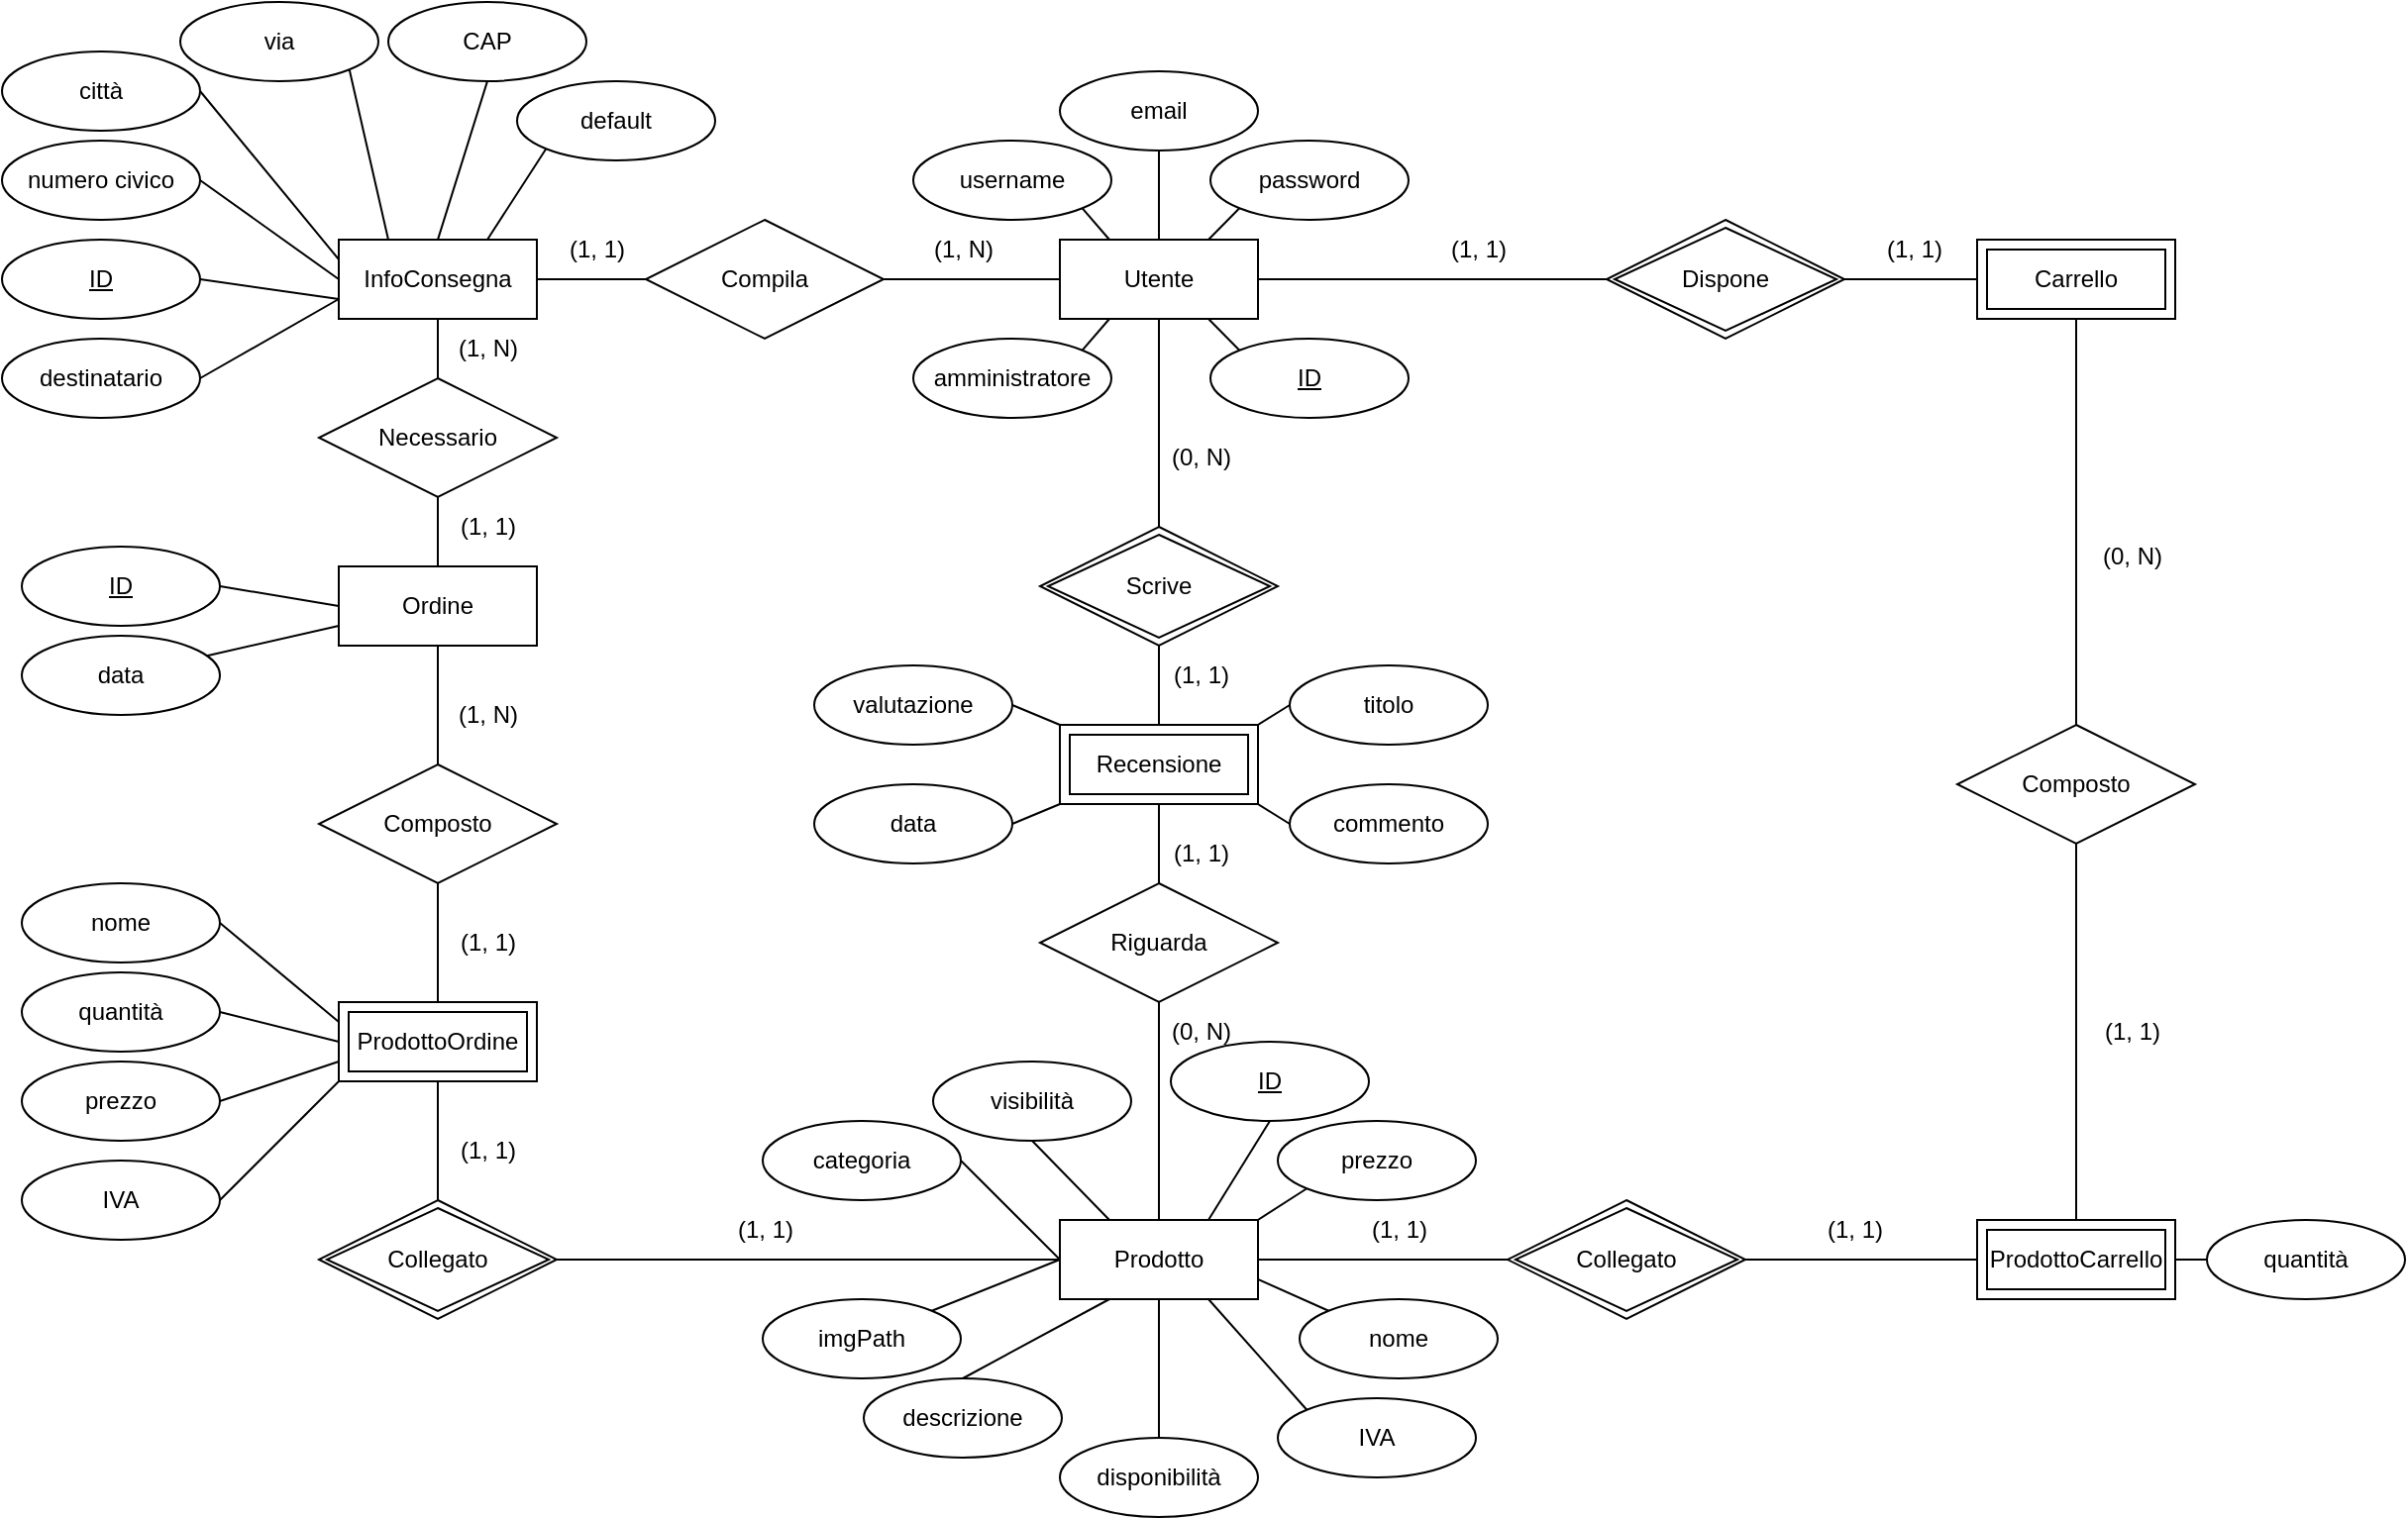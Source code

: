 <mxfile version="24.7.5">
  <diagram name="Pagina-1" id="JslfAxetFkDSC7EDKeCp">
    <mxGraphModel dx="1877" dy="621" grid="1" gridSize="10" guides="1" tooltips="1" connect="1" arrows="1" fold="1" page="1" pageScale="1" pageWidth="827" pageHeight="1169" math="0" shadow="0">
      <root>
        <mxCell id="0" />
        <mxCell id="1" parent="0" />
        <mxCell id="IXN07FSuFM1_C4I1zWva-1" value="Utente" style="whiteSpace=wrap;html=1;align=center;" parent="1" vertex="1">
          <mxGeometry x="364" y="515" width="100" height="40" as="geometry" />
        </mxCell>
        <mxCell id="IXN07FSuFM1_C4I1zWva-2" value="email" style="ellipse;whiteSpace=wrap;html=1;align=center;" parent="1" vertex="1">
          <mxGeometry x="364" y="430" width="100" height="40" as="geometry" />
        </mxCell>
        <mxCell id="IXN07FSuFM1_C4I1zWva-3" value="password" style="ellipse;whiteSpace=wrap;html=1;align=center;" parent="1" vertex="1">
          <mxGeometry x="440" y="465" width="100" height="40" as="geometry" />
        </mxCell>
        <mxCell id="IXN07FSuFM1_C4I1zWva-4" value="amministratore" style="ellipse;whiteSpace=wrap;html=1;align=center;" parent="1" vertex="1">
          <mxGeometry x="290" y="565" width="100" height="40" as="geometry" />
        </mxCell>
        <mxCell id="IXN07FSuFM1_C4I1zWva-7" value="" style="endArrow=none;html=1;rounded=0;entryX=0.75;entryY=1;entryDx=0;entryDy=0;exitX=0;exitY=0;exitDx=0;exitDy=0;" parent="1" source="IXN07FSuFM1_C4I1zWva-18" target="IXN07FSuFM1_C4I1zWva-1" edge="1">
          <mxGeometry relative="1" as="geometry">
            <mxPoint x="345" y="499" as="sourcePoint" />
            <mxPoint x="490" y="490" as="targetPoint" />
          </mxGeometry>
        </mxCell>
        <mxCell id="IXN07FSuFM1_C4I1zWva-8" value="" style="endArrow=none;html=1;rounded=0;exitX=0.5;exitY=0;exitDx=0;exitDy=0;entryX=0.5;entryY=1;entryDx=0;entryDy=0;" parent="1" source="IXN07FSuFM1_C4I1zWva-1" target="IXN07FSuFM1_C4I1zWva-2" edge="1">
          <mxGeometry relative="1" as="geometry">
            <mxPoint x="330" y="490" as="sourcePoint" />
            <mxPoint x="490" y="490" as="targetPoint" />
          </mxGeometry>
        </mxCell>
        <mxCell id="IXN07FSuFM1_C4I1zWva-9" value="" style="endArrow=none;html=1;rounded=0;entryX=0.75;entryY=0;entryDx=0;entryDy=0;exitX=0;exitY=1;exitDx=0;exitDy=0;" parent="1" source="IXN07FSuFM1_C4I1zWva-3" target="IXN07FSuFM1_C4I1zWva-1" edge="1">
          <mxGeometry relative="1" as="geometry">
            <mxPoint x="330" y="490" as="sourcePoint" />
            <mxPoint x="490" y="490" as="targetPoint" />
          </mxGeometry>
        </mxCell>
        <mxCell id="IXN07FSuFM1_C4I1zWva-10" value="" style="endArrow=none;html=1;rounded=0;entryX=1;entryY=0;entryDx=0;entryDy=0;exitX=0.25;exitY=1;exitDx=0;exitDy=0;" parent="1" source="IXN07FSuFM1_C4I1zWva-1" target="IXN07FSuFM1_C4I1zWva-4" edge="1">
          <mxGeometry relative="1" as="geometry">
            <mxPoint x="450" y="580" as="sourcePoint" />
            <mxPoint x="490" y="490" as="targetPoint" />
          </mxGeometry>
        </mxCell>
        <mxCell id="IXN07FSuFM1_C4I1zWva-11" value="username" style="ellipse;whiteSpace=wrap;html=1;align=center;" parent="1" vertex="1">
          <mxGeometry x="290" y="465" width="100" height="40" as="geometry" />
        </mxCell>
        <mxCell id="IXN07FSuFM1_C4I1zWva-12" value="" style="endArrow=none;html=1;rounded=0;exitX=1;exitY=1;exitDx=0;exitDy=0;entryX=0.25;entryY=0;entryDx=0;entryDy=0;" parent="1" source="IXN07FSuFM1_C4I1zWva-11" target="IXN07FSuFM1_C4I1zWva-1" edge="1">
          <mxGeometry relative="1" as="geometry">
            <mxPoint x="330" y="490" as="sourcePoint" />
            <mxPoint x="490" y="490" as="targetPoint" />
          </mxGeometry>
        </mxCell>
        <mxCell id="IXN07FSuFM1_C4I1zWva-15" value="" style="endArrow=none;html=1;rounded=0;exitX=1;exitY=0.5;exitDx=0;exitDy=0;entryX=0;entryY=0.5;entryDx=0;entryDy=0;" parent="1" source="IXN07FSuFM1_C4I1zWva-1" edge="1">
          <mxGeometry relative="1" as="geometry">
            <mxPoint x="670" y="500" as="sourcePoint" />
            <mxPoint x="640" y="535" as="targetPoint" />
          </mxGeometry>
        </mxCell>
        <mxCell id="IXN07FSuFM1_C4I1zWva-16" value="" style="endArrow=none;html=1;rounded=0;exitX=1;exitY=0.5;exitDx=0;exitDy=0;entryX=0;entryY=0.5;entryDx=0;entryDy=0;" parent="1" target="IXN07FSuFM1_C4I1zWva-22" edge="1">
          <mxGeometry relative="1" as="geometry">
            <mxPoint x="760" y="535" as="sourcePoint" />
            <mxPoint x="820" y="535" as="targetPoint" />
          </mxGeometry>
        </mxCell>
        <mxCell id="IXN07FSuFM1_C4I1zWva-17" value="(1, 1)" style="text;html=1;align=center;verticalAlign=middle;resizable=0;points=[];autosize=1;strokeColor=none;fillColor=none;" parent="1" vertex="1">
          <mxGeometry x="550" y="505" width="50" height="30" as="geometry" />
        </mxCell>
        <mxCell id="IXN07FSuFM1_C4I1zWva-18" value="ID" style="ellipse;whiteSpace=wrap;html=1;align=center;fontStyle=4;" parent="1" vertex="1">
          <mxGeometry x="440" y="565" width="100" height="40" as="geometry" />
        </mxCell>
        <mxCell id="IXN07FSuFM1_C4I1zWva-19" value="(1, 1)" style="text;html=1;align=center;verticalAlign=middle;resizable=0;points=[];autosize=1;strokeColor=none;fillColor=none;" parent="1" vertex="1">
          <mxGeometry x="770" y="505" width="50" height="30" as="geometry" />
        </mxCell>
        <mxCell id="IXN07FSuFM1_C4I1zWva-20" value="Dispone" style="shape=rhombus;double=1;perimeter=rhombusPerimeter;whiteSpace=wrap;html=1;align=center;" parent="1" vertex="1">
          <mxGeometry x="640" y="505" width="120" height="60" as="geometry" />
        </mxCell>
        <mxCell id="IXN07FSuFM1_C4I1zWva-22" value="Carrello" style="shape=ext;margin=3;double=1;whiteSpace=wrap;html=1;align=center;" parent="1" vertex="1">
          <mxGeometry x="827" y="515" width="100" height="40" as="geometry" />
        </mxCell>
        <mxCell id="IXN07FSuFM1_C4I1zWva-23" value="Composto" style="shape=rhombus;perimeter=rhombusPerimeter;whiteSpace=wrap;html=1;align=center;" parent="1" vertex="1">
          <mxGeometry x="817" y="760" width="120" height="60" as="geometry" />
        </mxCell>
        <mxCell id="IXN07FSuFM1_C4I1zWva-25" value="" style="endArrow=none;html=1;rounded=0;exitX=0.5;exitY=1;exitDx=0;exitDy=0;entryX=0.5;entryY=0;entryDx=0;entryDy=0;" parent="1" source="IXN07FSuFM1_C4I1zWva-22" target="IXN07FSuFM1_C4I1zWva-23" edge="1">
          <mxGeometry relative="1" as="geometry">
            <mxPoint x="670" y="630" as="sourcePoint" />
            <mxPoint x="830" y="630" as="targetPoint" />
          </mxGeometry>
        </mxCell>
        <mxCell id="IXN07FSuFM1_C4I1zWva-26" value="ProdottoCarrello" style="shape=ext;margin=3;double=1;whiteSpace=wrap;html=1;align=center;" parent="1" vertex="1">
          <mxGeometry x="827" y="1010" width="100" height="40" as="geometry" />
        </mxCell>
        <mxCell id="IXN07FSuFM1_C4I1zWva-27" value="" style="endArrow=none;html=1;rounded=0;exitX=0.5;exitY=1;exitDx=0;exitDy=0;entryX=0.5;entryY=0;entryDx=0;entryDy=0;" parent="1" source="IXN07FSuFM1_C4I1zWva-23" target="IXN07FSuFM1_C4I1zWva-26" edge="1">
          <mxGeometry relative="1" as="geometry">
            <mxPoint x="633" y="900" as="sourcePoint" />
            <mxPoint x="793" y="900" as="targetPoint" />
          </mxGeometry>
        </mxCell>
        <mxCell id="IXN07FSuFM1_C4I1zWva-28" value="(0, N)" style="text;html=1;align=center;verticalAlign=middle;resizable=0;points=[];autosize=1;strokeColor=none;fillColor=none;" parent="1" vertex="1">
          <mxGeometry x="880" y="660" width="50" height="30" as="geometry" />
        </mxCell>
        <mxCell id="IXN07FSuFM1_C4I1zWva-29" value="(1, 1)" style="text;html=1;align=center;verticalAlign=middle;resizable=0;points=[];autosize=1;strokeColor=none;fillColor=none;" parent="1" vertex="1">
          <mxGeometry x="880" y="900" width="50" height="30" as="geometry" />
        </mxCell>
        <mxCell id="IXN07FSuFM1_C4I1zWva-30" value="quantità" style="ellipse;whiteSpace=wrap;html=1;align=center;" parent="1" vertex="1">
          <mxGeometry x="943" y="1010" width="100" height="40" as="geometry" />
        </mxCell>
        <mxCell id="IXN07FSuFM1_C4I1zWva-32" value="" style="endArrow=none;html=1;rounded=0;exitX=1;exitY=0.5;exitDx=0;exitDy=0;entryX=0;entryY=0.5;entryDx=0;entryDy=0;" parent="1" source="IXN07FSuFM1_C4I1zWva-26" target="IXN07FSuFM1_C4I1zWva-30" edge="1">
          <mxGeometry relative="1" as="geometry">
            <mxPoint x="633" y="990" as="sourcePoint" />
            <mxPoint x="793" y="990" as="targetPoint" />
          </mxGeometry>
        </mxCell>
        <mxCell id="IXN07FSuFM1_C4I1zWva-33" value="Prodotto" style="whiteSpace=wrap;html=1;align=center;" parent="1" vertex="1">
          <mxGeometry x="364" y="1010" width="100" height="40" as="geometry" />
        </mxCell>
        <mxCell id="IXN07FSuFM1_C4I1zWva-35" value="Collegato" style="shape=rhombus;double=1;perimeter=rhombusPerimeter;whiteSpace=wrap;html=1;align=center;" parent="1" vertex="1">
          <mxGeometry x="590" y="1000" width="120" height="60" as="geometry" />
        </mxCell>
        <mxCell id="IXN07FSuFM1_C4I1zWva-36" value="" style="endArrow=none;html=1;rounded=0;exitX=1;exitY=0.5;exitDx=0;exitDy=0;entryX=0;entryY=0.5;entryDx=0;entryDy=0;" parent="1" source="IXN07FSuFM1_C4I1zWva-33" target="IXN07FSuFM1_C4I1zWva-35" edge="1">
          <mxGeometry relative="1" as="geometry">
            <mxPoint x="570" y="870" as="sourcePoint" />
            <mxPoint x="730" y="870" as="targetPoint" />
          </mxGeometry>
        </mxCell>
        <mxCell id="IXN07FSuFM1_C4I1zWva-37" value="" style="endArrow=none;html=1;rounded=0;entryX=0;entryY=0.5;entryDx=0;entryDy=0;exitX=1;exitY=0.5;exitDx=0;exitDy=0;" parent="1" source="IXN07FSuFM1_C4I1zWva-35" target="IXN07FSuFM1_C4I1zWva-26" edge="1">
          <mxGeometry relative="1" as="geometry">
            <mxPoint x="570" y="870" as="sourcePoint" />
            <mxPoint x="730" y="870" as="targetPoint" />
          </mxGeometry>
        </mxCell>
        <mxCell id="IXN07FSuFM1_C4I1zWva-38" value="(1, 1)" style="text;html=1;align=center;verticalAlign=middle;resizable=0;points=[];autosize=1;strokeColor=none;fillColor=none;" parent="1" vertex="1">
          <mxGeometry x="510" y="1000" width="50" height="30" as="geometry" />
        </mxCell>
        <mxCell id="IXN07FSuFM1_C4I1zWva-39" value="(1, 1)" style="text;html=1;align=center;verticalAlign=middle;resizable=0;points=[];autosize=1;strokeColor=none;fillColor=none;" parent="1" vertex="1">
          <mxGeometry x="740" y="1000" width="50" height="30" as="geometry" />
        </mxCell>
        <mxCell id="IXN07FSuFM1_C4I1zWva-41" value="categoria" style="ellipse;whiteSpace=wrap;html=1;align=center;" parent="1" vertex="1">
          <mxGeometry x="214" y="960" width="100" height="40" as="geometry" />
        </mxCell>
        <mxCell id="IXN07FSuFM1_C4I1zWva-42" value="prezzo" style="ellipse;whiteSpace=wrap;html=1;align=center;" parent="1" vertex="1">
          <mxGeometry x="474" y="960" width="100" height="40" as="geometry" />
        </mxCell>
        <mxCell id="IXN07FSuFM1_C4I1zWva-43" value="visibilità" style="ellipse;whiteSpace=wrap;html=1;align=center;" parent="1" vertex="1">
          <mxGeometry x="300" y="930" width="100" height="40" as="geometry" />
        </mxCell>
        <mxCell id="IXN07FSuFM1_C4I1zWva-44" value="descrizione" style="ellipse;whiteSpace=wrap;html=1;align=center;" parent="1" vertex="1">
          <mxGeometry x="265" y="1090" width="100" height="40" as="geometry" />
        </mxCell>
        <mxCell id="IXN07FSuFM1_C4I1zWva-45" value="disponibilità" style="ellipse;whiteSpace=wrap;html=1;align=center;" parent="1" vertex="1">
          <mxGeometry x="364" y="1120" width="100" height="40" as="geometry" />
        </mxCell>
        <mxCell id="IXN07FSuFM1_C4I1zWva-46" value="nome" style="ellipse;whiteSpace=wrap;html=1;align=center;" parent="1" vertex="1">
          <mxGeometry x="485" y="1050" width="100" height="40" as="geometry" />
        </mxCell>
        <mxCell id="IXN07FSuFM1_C4I1zWva-47" value="" style="endArrow=none;html=1;rounded=0;exitX=1;exitY=0.75;exitDx=0;exitDy=0;entryX=0;entryY=0;entryDx=0;entryDy=0;" parent="1" source="IXN07FSuFM1_C4I1zWva-33" target="IXN07FSuFM1_C4I1zWva-46" edge="1">
          <mxGeometry relative="1" as="geometry">
            <mxPoint x="430" y="1050" as="sourcePoint" />
            <mxPoint x="590" y="1050" as="targetPoint" />
          </mxGeometry>
        </mxCell>
        <mxCell id="IXN07FSuFM1_C4I1zWva-48" value="" style="endArrow=none;html=1;rounded=0;exitX=0.5;exitY=1;exitDx=0;exitDy=0;entryX=0.5;entryY=0;entryDx=0;entryDy=0;" parent="1" source="IXN07FSuFM1_C4I1zWva-33" target="IXN07FSuFM1_C4I1zWva-45" edge="1">
          <mxGeometry relative="1" as="geometry">
            <mxPoint x="430" y="1050" as="sourcePoint" />
            <mxPoint x="590" y="1050" as="targetPoint" />
          </mxGeometry>
        </mxCell>
        <mxCell id="IXN07FSuFM1_C4I1zWva-49" value="" style="endArrow=none;html=1;rounded=0;exitX=0.25;exitY=1;exitDx=0;exitDy=0;entryX=0.5;entryY=0;entryDx=0;entryDy=0;" parent="1" source="IXN07FSuFM1_C4I1zWva-33" target="IXN07FSuFM1_C4I1zWva-44" edge="1">
          <mxGeometry relative="1" as="geometry">
            <mxPoint x="430" y="1050" as="sourcePoint" />
            <mxPoint x="590" y="1050" as="targetPoint" />
          </mxGeometry>
        </mxCell>
        <mxCell id="IXN07FSuFM1_C4I1zWva-50" value="" style="endArrow=none;html=1;rounded=0;exitX=0.5;exitY=1;exitDx=0;exitDy=0;entryX=0.25;entryY=0;entryDx=0;entryDy=0;" parent="1" source="IXN07FSuFM1_C4I1zWva-43" target="IXN07FSuFM1_C4I1zWva-33" edge="1">
          <mxGeometry relative="1" as="geometry">
            <mxPoint x="430" y="970" as="sourcePoint" />
            <mxPoint x="590" y="970" as="targetPoint" />
          </mxGeometry>
        </mxCell>
        <mxCell id="IXN07FSuFM1_C4I1zWva-51" value="ID" style="ellipse;whiteSpace=wrap;html=1;align=center;fontStyle=4;" parent="1" vertex="1">
          <mxGeometry x="420" y="920" width="100" height="40" as="geometry" />
        </mxCell>
        <mxCell id="IXN07FSuFM1_C4I1zWva-52" value="" style="endArrow=none;html=1;rounded=0;exitX=0.5;exitY=1;exitDx=0;exitDy=0;entryX=0.75;entryY=0;entryDx=0;entryDy=0;" parent="1" source="IXN07FSuFM1_C4I1zWva-51" target="IXN07FSuFM1_C4I1zWva-33" edge="1">
          <mxGeometry relative="1" as="geometry">
            <mxPoint x="430" y="970" as="sourcePoint" />
            <mxPoint x="430" y="1000" as="targetPoint" />
          </mxGeometry>
        </mxCell>
        <mxCell id="IXN07FSuFM1_C4I1zWva-53" value="" style="endArrow=none;html=1;rounded=0;exitX=1;exitY=0;exitDx=0;exitDy=0;entryX=0;entryY=1;entryDx=0;entryDy=0;" parent="1" source="IXN07FSuFM1_C4I1zWva-33" target="IXN07FSuFM1_C4I1zWva-42" edge="1">
          <mxGeometry relative="1" as="geometry">
            <mxPoint x="430" y="970" as="sourcePoint" />
            <mxPoint x="590" y="970" as="targetPoint" />
          </mxGeometry>
        </mxCell>
        <mxCell id="IXN07FSuFM1_C4I1zWva-54" value="" style="endArrow=none;html=1;rounded=0;exitX=0;exitY=0.5;exitDx=0;exitDy=0;entryX=1;entryY=0.5;entryDx=0;entryDy=0;" parent="1" source="IXN07FSuFM1_C4I1zWva-33" target="IXN07FSuFM1_C4I1zWva-41" edge="1">
          <mxGeometry relative="1" as="geometry">
            <mxPoint x="430" y="970" as="sourcePoint" />
            <mxPoint x="590" y="970" as="targetPoint" />
          </mxGeometry>
        </mxCell>
        <mxCell id="IXN07FSuFM1_C4I1zWva-56" value="imgPath" style="ellipse;whiteSpace=wrap;html=1;align=center;" parent="1" vertex="1">
          <mxGeometry x="214" y="1050" width="100" height="40" as="geometry" />
        </mxCell>
        <mxCell id="IXN07FSuFM1_C4I1zWva-59" value="Scrive" style="shape=rhombus;double=1;perimeter=rhombusPerimeter;whiteSpace=wrap;html=1;align=center;" parent="1" vertex="1">
          <mxGeometry x="354" y="660" width="120" height="60" as="geometry" />
        </mxCell>
        <mxCell id="IXN07FSuFM1_C4I1zWva-60" value="" style="endArrow=none;html=1;rounded=0;exitX=0.5;exitY=1;exitDx=0;exitDy=0;entryX=0.5;entryY=0;entryDx=0;entryDy=0;" parent="1" source="IXN07FSuFM1_C4I1zWva-1" target="IXN07FSuFM1_C4I1zWva-59" edge="1">
          <mxGeometry relative="1" as="geometry">
            <mxPoint x="410" y="760" as="sourcePoint" />
            <mxPoint x="414" y="630" as="targetPoint" />
          </mxGeometry>
        </mxCell>
        <mxCell id="IXN07FSuFM1_C4I1zWva-61" value="Recensione" style="shape=ext;margin=3;double=1;whiteSpace=wrap;html=1;align=center;" parent="1" vertex="1">
          <mxGeometry x="364" y="760" width="100" height="40" as="geometry" />
        </mxCell>
        <mxCell id="IXN07FSuFM1_C4I1zWva-62" value="" style="endArrow=none;html=1;rounded=0;exitX=0;exitY=0.5;exitDx=0;exitDy=0;entryX=1;entryY=0;entryDx=0;entryDy=0;" parent="1" source="IXN07FSuFM1_C4I1zWva-33" target="IXN07FSuFM1_C4I1zWva-56" edge="1">
          <mxGeometry relative="1" as="geometry">
            <mxPoint x="420" y="1060" as="sourcePoint" />
            <mxPoint x="580" y="1060" as="targetPoint" />
          </mxGeometry>
        </mxCell>
        <mxCell id="IXN07FSuFM1_C4I1zWva-63" value="" style="endArrow=none;html=1;rounded=0;exitX=0.5;exitY=1;exitDx=0;exitDy=0;entryX=0.5;entryY=0;entryDx=0;entryDy=0;" parent="1" source="IXN07FSuFM1_C4I1zWva-59" target="IXN07FSuFM1_C4I1zWva-61" edge="1">
          <mxGeometry relative="1" as="geometry">
            <mxPoint x="420" y="710" as="sourcePoint" />
            <mxPoint x="580" y="710" as="targetPoint" />
          </mxGeometry>
        </mxCell>
        <mxCell id="IXN07FSuFM1_C4I1zWva-64" value="Riguarda" style="shape=rhombus;perimeter=rhombusPerimeter;whiteSpace=wrap;html=1;align=center;" parent="1" vertex="1">
          <mxGeometry x="354" y="840" width="120" height="60" as="geometry" />
        </mxCell>
        <mxCell id="IXN07FSuFM1_C4I1zWva-65" value="" style="endArrow=none;html=1;rounded=0;exitX=0.5;exitY=1;exitDx=0;exitDy=0;entryX=0.5;entryY=0;entryDx=0;entryDy=0;" parent="1" source="IXN07FSuFM1_C4I1zWva-61" target="IXN07FSuFM1_C4I1zWva-64" edge="1">
          <mxGeometry relative="1" as="geometry">
            <mxPoint x="420" y="850" as="sourcePoint" />
            <mxPoint x="580" y="850" as="targetPoint" />
          </mxGeometry>
        </mxCell>
        <mxCell id="IXN07FSuFM1_C4I1zWva-66" value="" style="endArrow=none;html=1;rounded=0;exitX=0.5;exitY=1;exitDx=0;exitDy=0;entryX=0.5;entryY=0;entryDx=0;entryDy=0;" parent="1" source="IXN07FSuFM1_C4I1zWva-64" target="IXN07FSuFM1_C4I1zWva-33" edge="1">
          <mxGeometry relative="1" as="geometry">
            <mxPoint x="420" y="850" as="sourcePoint" />
            <mxPoint x="580" y="850" as="targetPoint" />
          </mxGeometry>
        </mxCell>
        <mxCell id="IXN07FSuFM1_C4I1zWva-67" value="(0, N)" style="text;html=1;align=center;verticalAlign=middle;resizable=0;points=[];autosize=1;strokeColor=none;fillColor=none;" parent="1" vertex="1">
          <mxGeometry x="410" y="610" width="50" height="30" as="geometry" />
        </mxCell>
        <mxCell id="IXN07FSuFM1_C4I1zWva-68" value="(1, 1)" style="text;html=1;align=center;verticalAlign=middle;resizable=0;points=[];autosize=1;strokeColor=none;fillColor=none;" parent="1" vertex="1">
          <mxGeometry x="410" y="720" width="50" height="30" as="geometry" />
        </mxCell>
        <mxCell id="IXN07FSuFM1_C4I1zWva-69" value="valutazione" style="ellipse;whiteSpace=wrap;html=1;align=center;" parent="1" vertex="1">
          <mxGeometry x="240" y="730" width="100" height="40" as="geometry" />
        </mxCell>
        <mxCell id="IXN07FSuFM1_C4I1zWva-70" value="commento" style="ellipse;whiteSpace=wrap;html=1;align=center;" parent="1" vertex="1">
          <mxGeometry x="480" y="790" width="100" height="40" as="geometry" />
        </mxCell>
        <mxCell id="IXN07FSuFM1_C4I1zWva-71" value="data" style="ellipse;whiteSpace=wrap;html=1;align=center;" parent="1" vertex="1">
          <mxGeometry x="240" y="790" width="100" height="40" as="geometry" />
        </mxCell>
        <mxCell id="IXN07FSuFM1_C4I1zWva-72" value="titolo" style="ellipse;whiteSpace=wrap;html=1;align=center;" parent="1" vertex="1">
          <mxGeometry x="480" y="730" width="100" height="40" as="geometry" />
        </mxCell>
        <mxCell id="IXN07FSuFM1_C4I1zWva-73" value="" style="endArrow=none;html=1;rounded=0;exitX=1;exitY=0;exitDx=0;exitDy=0;entryX=0;entryY=0.5;entryDx=0;entryDy=0;" parent="1" source="IXN07FSuFM1_C4I1zWva-61" target="IXN07FSuFM1_C4I1zWva-72" edge="1">
          <mxGeometry relative="1" as="geometry">
            <mxPoint x="420" y="780" as="sourcePoint" />
            <mxPoint x="580" y="780" as="targetPoint" />
          </mxGeometry>
        </mxCell>
        <mxCell id="IXN07FSuFM1_C4I1zWva-74" value="" style="endArrow=none;html=1;rounded=0;exitX=1;exitY=1;exitDx=0;exitDy=0;entryX=0;entryY=0.5;entryDx=0;entryDy=0;" parent="1" source="IXN07FSuFM1_C4I1zWva-61" target="IXN07FSuFM1_C4I1zWva-70" edge="1">
          <mxGeometry relative="1" as="geometry">
            <mxPoint x="420" y="780" as="sourcePoint" />
            <mxPoint x="580" y="780" as="targetPoint" />
          </mxGeometry>
        </mxCell>
        <mxCell id="IXN07FSuFM1_C4I1zWva-75" value="" style="endArrow=none;html=1;rounded=0;exitX=1;exitY=0.5;exitDx=0;exitDy=0;entryX=0;entryY=0;entryDx=0;entryDy=0;" parent="1" source="IXN07FSuFM1_C4I1zWva-69" target="IXN07FSuFM1_C4I1zWva-61" edge="1">
          <mxGeometry relative="1" as="geometry">
            <mxPoint x="420" y="780" as="sourcePoint" />
            <mxPoint x="580" y="780" as="targetPoint" />
          </mxGeometry>
        </mxCell>
        <mxCell id="IXN07FSuFM1_C4I1zWva-76" value="" style="endArrow=none;html=1;rounded=0;exitX=0;exitY=1;exitDx=0;exitDy=0;entryX=1;entryY=0.5;entryDx=0;entryDy=0;" parent="1" source="IXN07FSuFM1_C4I1zWva-61" target="IXN07FSuFM1_C4I1zWva-71" edge="1">
          <mxGeometry relative="1" as="geometry">
            <mxPoint x="420" y="780" as="sourcePoint" />
            <mxPoint x="580" y="780" as="targetPoint" />
          </mxGeometry>
        </mxCell>
        <mxCell id="IXN07FSuFM1_C4I1zWva-77" value="(1, 1)" style="text;html=1;align=center;verticalAlign=middle;resizable=0;points=[];autosize=1;strokeColor=none;fillColor=none;" parent="1" vertex="1">
          <mxGeometry x="410" y="810" width="50" height="30" as="geometry" />
        </mxCell>
        <mxCell id="IXN07FSuFM1_C4I1zWva-78" value="(0, N)" style="text;html=1;align=center;verticalAlign=middle;resizable=0;points=[];autosize=1;strokeColor=none;fillColor=none;" parent="1" vertex="1">
          <mxGeometry x="410" y="900" width="50" height="30" as="geometry" />
        </mxCell>
        <mxCell id="IXN07FSuFM1_C4I1zWva-79" value="Collegato" style="shape=rhombus;double=1;perimeter=rhombusPerimeter;whiteSpace=wrap;html=1;align=center;" parent="1" vertex="1">
          <mxGeometry x="-10" y="1000" width="120" height="60" as="geometry" />
        </mxCell>
        <mxCell id="IXN07FSuFM1_C4I1zWva-80" value="" style="endArrow=none;html=1;rounded=0;exitX=1;exitY=0.5;exitDx=0;exitDy=0;entryX=0;entryY=0.5;entryDx=0;entryDy=0;" parent="1" source="IXN07FSuFM1_C4I1zWva-79" target="IXN07FSuFM1_C4I1zWva-33" edge="1">
          <mxGeometry relative="1" as="geometry">
            <mxPoint x="370" y="900" as="sourcePoint" />
            <mxPoint x="530" y="900" as="targetPoint" />
          </mxGeometry>
        </mxCell>
        <mxCell id="IXN07FSuFM1_C4I1zWva-81" value="ProdottoOrdine" style="shape=ext;margin=3;double=1;whiteSpace=wrap;html=1;align=center;" parent="1" vertex="1">
          <mxGeometry y="900" width="100" height="40" as="geometry" />
        </mxCell>
        <mxCell id="IXN07FSuFM1_C4I1zWva-82" value="" style="endArrow=none;html=1;rounded=0;exitX=0.5;exitY=1;exitDx=0;exitDy=0;entryX=0.5;entryY=0;entryDx=0;entryDy=0;" parent="1" source="IXN07FSuFM1_C4I1zWva-81" target="IXN07FSuFM1_C4I1zWva-79" edge="1">
          <mxGeometry relative="1" as="geometry">
            <mxPoint x="136" y="900" as="sourcePoint" />
            <mxPoint x="296" y="900" as="targetPoint" />
          </mxGeometry>
        </mxCell>
        <mxCell id="IXN07FSuFM1_C4I1zWva-83" value="(1, 1)" style="text;html=1;align=center;verticalAlign=middle;resizable=0;points=[];autosize=1;strokeColor=none;fillColor=none;" parent="1" vertex="1">
          <mxGeometry x="190" y="1000" width="50" height="30" as="geometry" />
        </mxCell>
        <mxCell id="IXN07FSuFM1_C4I1zWva-84" value="(1, 1)" style="text;html=1;align=center;verticalAlign=middle;resizable=0;points=[];autosize=1;strokeColor=none;fillColor=none;" parent="1" vertex="1">
          <mxGeometry x="50" y="960" width="50" height="30" as="geometry" />
        </mxCell>
        <mxCell id="IXN07FSuFM1_C4I1zWva-85" value="nome" style="ellipse;whiteSpace=wrap;html=1;align=center;" parent="1" vertex="1">
          <mxGeometry x="-160" y="840" width="100" height="40" as="geometry" />
        </mxCell>
        <mxCell id="IXN07FSuFM1_C4I1zWva-86" value="quantità" style="ellipse;whiteSpace=wrap;html=1;align=center;" parent="1" vertex="1">
          <mxGeometry x="-160" y="885" width="100" height="40" as="geometry" />
        </mxCell>
        <mxCell id="IXN07FSuFM1_C4I1zWva-87" value="prezzo" style="ellipse;whiteSpace=wrap;html=1;align=center;" parent="1" vertex="1">
          <mxGeometry x="-160" y="930" width="100" height="40" as="geometry" />
        </mxCell>
        <mxCell id="IXN07FSuFM1_C4I1zWva-88" value="" style="endArrow=none;html=1;rounded=0;exitX=1;exitY=0.5;exitDx=0;exitDy=0;entryX=0;entryY=0.25;entryDx=0;entryDy=0;" parent="1" source="IXN07FSuFM1_C4I1zWva-85" target="IXN07FSuFM1_C4I1zWva-81" edge="1">
          <mxGeometry relative="1" as="geometry">
            <mxPoint x="160" y="900" as="sourcePoint" />
            <mxPoint x="320" y="900" as="targetPoint" />
          </mxGeometry>
        </mxCell>
        <mxCell id="IXN07FSuFM1_C4I1zWva-89" value="" style="endArrow=none;html=1;rounded=0;exitX=1;exitY=0.5;exitDx=0;exitDy=0;entryX=0;entryY=0.5;entryDx=0;entryDy=0;" parent="1" source="IXN07FSuFM1_C4I1zWva-86" target="IXN07FSuFM1_C4I1zWva-81" edge="1">
          <mxGeometry relative="1" as="geometry">
            <mxPoint x="160" y="900" as="sourcePoint" />
            <mxPoint x="320" y="900" as="targetPoint" />
          </mxGeometry>
        </mxCell>
        <mxCell id="IXN07FSuFM1_C4I1zWva-90" value="" style="endArrow=none;html=1;rounded=0;exitX=1;exitY=0.5;exitDx=0;exitDy=0;entryX=0;entryY=0.75;entryDx=0;entryDy=0;" parent="1" source="IXN07FSuFM1_C4I1zWva-87" target="IXN07FSuFM1_C4I1zWva-81" edge="1">
          <mxGeometry relative="1" as="geometry">
            <mxPoint x="160" y="900" as="sourcePoint" />
            <mxPoint x="320" y="900" as="targetPoint" />
          </mxGeometry>
        </mxCell>
        <mxCell id="IXN07FSuFM1_C4I1zWva-91" value="Composto" style="shape=rhombus;perimeter=rhombusPerimeter;whiteSpace=wrap;html=1;align=center;" parent="1" vertex="1">
          <mxGeometry x="-10" y="780" width="120" height="60" as="geometry" />
        </mxCell>
        <mxCell id="IXN07FSuFM1_C4I1zWva-92" value="" style="endArrow=none;html=1;rounded=0;exitX=0.5;exitY=1;exitDx=0;exitDy=0;entryX=0.5;entryY=0;entryDx=0;entryDy=0;" parent="1" source="IXN07FSuFM1_C4I1zWva-91" target="IXN07FSuFM1_C4I1zWva-81" edge="1">
          <mxGeometry relative="1" as="geometry">
            <mxPoint x="210" y="720" as="sourcePoint" />
            <mxPoint x="370" y="720" as="targetPoint" />
          </mxGeometry>
        </mxCell>
        <mxCell id="IXN07FSuFM1_C4I1zWva-94" value="Ordine" style="whiteSpace=wrap;html=1;align=center;" parent="1" vertex="1">
          <mxGeometry y="680" width="100" height="40" as="geometry" />
        </mxCell>
        <mxCell id="IXN07FSuFM1_C4I1zWva-95" value="" style="endArrow=none;html=1;rounded=0;exitX=0.5;exitY=1;exitDx=0;exitDy=0;entryX=0.5;entryY=0;entryDx=0;entryDy=0;" parent="1" source="IXN07FSuFM1_C4I1zWva-94" target="IXN07FSuFM1_C4I1zWva-91" edge="1">
          <mxGeometry relative="1" as="geometry">
            <mxPoint x="210" y="720" as="sourcePoint" />
            <mxPoint x="370" y="720" as="targetPoint" />
          </mxGeometry>
        </mxCell>
        <mxCell id="IXN07FSuFM1_C4I1zWva-99" value="ID" style="ellipse;whiteSpace=wrap;html=1;align=center;fontStyle=4;" parent="1" vertex="1">
          <mxGeometry x="-160" y="670" width="100" height="40" as="geometry" />
        </mxCell>
        <mxCell id="IXN07FSuFM1_C4I1zWva-101" value="" style="endArrow=none;html=1;rounded=0;entryX=1;entryY=0.5;entryDx=0;entryDy=0;exitX=0;exitY=0.5;exitDx=0;exitDy=0;" parent="1" source="IXN07FSuFM1_C4I1zWva-94" target="IXN07FSuFM1_C4I1zWva-99" edge="1">
          <mxGeometry relative="1" as="geometry">
            <mxPoint y="700" as="sourcePoint" />
            <mxPoint x="-50" y="730" as="targetPoint" />
          </mxGeometry>
        </mxCell>
        <mxCell id="IXN07FSuFM1_C4I1zWva-102" value="(1, N)" style="text;html=1;align=center;verticalAlign=middle;resizable=0;points=[];autosize=1;strokeColor=none;fillColor=none;" parent="1" vertex="1">
          <mxGeometry x="50" y="740" width="50" height="30" as="geometry" />
        </mxCell>
        <mxCell id="IXN07FSuFM1_C4I1zWva-103" value="(1, 1)" style="text;html=1;align=center;verticalAlign=middle;resizable=0;points=[];autosize=1;strokeColor=none;fillColor=none;" parent="1" vertex="1">
          <mxGeometry x="50" y="855" width="50" height="30" as="geometry" />
        </mxCell>
        <mxCell id="IXN07FSuFM1_C4I1zWva-104" value="Compila" style="shape=rhombus;perimeter=rhombusPerimeter;whiteSpace=wrap;html=1;align=center;" parent="1" vertex="1">
          <mxGeometry x="155" y="505" width="120" height="60" as="geometry" />
        </mxCell>
        <mxCell id="IXN07FSuFM1_C4I1zWva-105" value="" style="endArrow=none;html=1;rounded=0;exitX=1;exitY=0.5;exitDx=0;exitDy=0;entryX=0;entryY=0.5;entryDx=0;entryDy=0;" parent="1" source="IXN07FSuFM1_C4I1zWva-104" target="IXN07FSuFM1_C4I1zWva-1" edge="1">
          <mxGeometry relative="1" as="geometry">
            <mxPoint x="210" y="690" as="sourcePoint" />
            <mxPoint x="370" y="690" as="targetPoint" />
          </mxGeometry>
        </mxCell>
        <mxCell id="IXN07FSuFM1_C4I1zWva-106" value="(1, 1)" style="text;html=1;align=center;verticalAlign=middle;resizable=0;points=[];autosize=1;strokeColor=none;fillColor=none;" parent="1" vertex="1">
          <mxGeometry x="105" y="505" width="50" height="30" as="geometry" />
        </mxCell>
        <mxCell id="IXN07FSuFM1_C4I1zWva-107" value="InfoConsegna" style="whiteSpace=wrap;html=1;align=center;" parent="1" vertex="1">
          <mxGeometry y="515" width="100" height="40" as="geometry" />
        </mxCell>
        <mxCell id="IXN07FSuFM1_C4I1zWva-108" value="" style="endArrow=none;html=1;rounded=0;exitX=1;exitY=0.5;exitDx=0;exitDy=0;entryX=0;entryY=0.5;entryDx=0;entryDy=0;" parent="1" source="IXN07FSuFM1_C4I1zWva-107" target="IXN07FSuFM1_C4I1zWva-104" edge="1">
          <mxGeometry relative="1" as="geometry">
            <mxPoint x="210" y="690" as="sourcePoint" />
            <mxPoint x="370" y="690" as="targetPoint" />
          </mxGeometry>
        </mxCell>
        <mxCell id="IXN07FSuFM1_C4I1zWva-109" value="(1, N)" style="text;html=1;align=center;verticalAlign=middle;resizable=0;points=[];autosize=1;strokeColor=none;fillColor=none;" parent="1" vertex="1">
          <mxGeometry x="290" y="505" width="50" height="30" as="geometry" />
        </mxCell>
        <mxCell id="IXN07FSuFM1_C4I1zWva-110" value="Necessario" style="shape=rhombus;perimeter=rhombusPerimeter;whiteSpace=wrap;html=1;align=center;" parent="1" vertex="1">
          <mxGeometry x="-10" y="585" width="120" height="60" as="geometry" />
        </mxCell>
        <mxCell id="IXN07FSuFM1_C4I1zWva-111" value="" style="endArrow=none;html=1;rounded=0;exitX=0.5;exitY=1;exitDx=0;exitDy=0;entryX=0.5;entryY=0;entryDx=0;entryDy=0;" parent="1" source="IXN07FSuFM1_C4I1zWva-107" target="IXN07FSuFM1_C4I1zWva-110" edge="1">
          <mxGeometry relative="1" as="geometry">
            <mxPoint x="40" y="580" as="sourcePoint" />
            <mxPoint x="200" y="580" as="targetPoint" />
          </mxGeometry>
        </mxCell>
        <mxCell id="IXN07FSuFM1_C4I1zWva-112" value="" style="endArrow=none;html=1;rounded=0;exitX=0.5;exitY=1;exitDx=0;exitDy=0;entryX=0.5;entryY=0;entryDx=0;entryDy=0;" parent="1" source="IXN07FSuFM1_C4I1zWva-110" target="IXN07FSuFM1_C4I1zWva-94" edge="1">
          <mxGeometry relative="1" as="geometry">
            <mxPoint x="40" y="580" as="sourcePoint" />
            <mxPoint x="200" y="580" as="targetPoint" />
          </mxGeometry>
        </mxCell>
        <mxCell id="IXN07FSuFM1_C4I1zWva-113" value="(1, 1)" style="text;html=1;align=center;verticalAlign=middle;resizable=0;points=[];autosize=1;strokeColor=none;fillColor=none;" parent="1" vertex="1">
          <mxGeometry x="50" y="645" width="50" height="30" as="geometry" />
        </mxCell>
        <mxCell id="IXN07FSuFM1_C4I1zWva-114" value="(1, N)" style="text;html=1;align=center;verticalAlign=middle;resizable=0;points=[];autosize=1;strokeColor=none;fillColor=none;" parent="1" vertex="1">
          <mxGeometry x="50" y="555" width="50" height="30" as="geometry" />
        </mxCell>
        <mxCell id="IXN07FSuFM1_C4I1zWva-116" value="città" style="ellipse;whiteSpace=wrap;html=1;align=center;" parent="1" vertex="1">
          <mxGeometry x="-170" y="420" width="100" height="40" as="geometry" />
        </mxCell>
        <mxCell id="IXN07FSuFM1_C4I1zWva-117" value="via" style="ellipse;whiteSpace=wrap;html=1;align=center;" parent="1" vertex="1">
          <mxGeometry x="-80" y="395" width="100" height="40" as="geometry" />
        </mxCell>
        <mxCell id="IXN07FSuFM1_C4I1zWva-118" value="CAP" style="ellipse;whiteSpace=wrap;html=1;align=center;" parent="1" vertex="1">
          <mxGeometry x="25" y="395" width="100" height="40" as="geometry" />
        </mxCell>
        <mxCell id="IXN07FSuFM1_C4I1zWva-119" value="numero civico" style="ellipse;whiteSpace=wrap;html=1;align=center;" parent="1" vertex="1">
          <mxGeometry x="-170" y="465" width="100" height="40" as="geometry" />
        </mxCell>
        <mxCell id="IXN07FSuFM1_C4I1zWva-120" value="ID" style="ellipse;whiteSpace=wrap;html=1;align=center;fontStyle=4;" parent="1" vertex="1">
          <mxGeometry x="-170" y="515" width="100" height="40" as="geometry" />
        </mxCell>
        <mxCell id="IXN07FSuFM1_C4I1zWva-121" value="" style="endArrow=none;html=1;rounded=0;exitX=1;exitY=0.5;exitDx=0;exitDy=0;entryX=0;entryY=0.75;entryDx=0;entryDy=0;" parent="1" source="IXN07FSuFM1_C4I1zWva-120" target="IXN07FSuFM1_C4I1zWva-107" edge="1">
          <mxGeometry relative="1" as="geometry">
            <mxPoint x="30" y="620" as="sourcePoint" />
            <mxPoint x="190" y="620" as="targetPoint" />
          </mxGeometry>
        </mxCell>
        <mxCell id="IXN07FSuFM1_C4I1zWva-122" value="" style="endArrow=none;html=1;rounded=0;exitX=1;exitY=0.5;exitDx=0;exitDy=0;entryX=0;entryY=0.5;entryDx=0;entryDy=0;" parent="1" source="IXN07FSuFM1_C4I1zWva-119" target="IXN07FSuFM1_C4I1zWva-107" edge="1">
          <mxGeometry relative="1" as="geometry">
            <mxPoint x="-101" y="520" as="sourcePoint" />
            <mxPoint x="20" y="550" as="targetPoint" />
          </mxGeometry>
        </mxCell>
        <mxCell id="IXN07FSuFM1_C4I1zWva-123" value="" style="endArrow=none;html=1;rounded=0;exitX=1;exitY=0.5;exitDx=0;exitDy=0;entryX=0;entryY=0.25;entryDx=0;entryDy=0;" parent="1" source="IXN07FSuFM1_C4I1zWva-116" target="IXN07FSuFM1_C4I1zWva-107" edge="1">
          <mxGeometry relative="1" as="geometry">
            <mxPoint x="-170.0" y="460" as="sourcePoint" />
            <mxPoint x="20" y="540" as="targetPoint" />
          </mxGeometry>
        </mxCell>
        <mxCell id="IXN07FSuFM1_C4I1zWva-124" value="" style="endArrow=none;html=1;rounded=0;exitX=1;exitY=1;exitDx=0;exitDy=0;entryX=0.25;entryY=0;entryDx=0;entryDy=0;" parent="1" source="IXN07FSuFM1_C4I1zWva-117" target="IXN07FSuFM1_C4I1zWva-107" edge="1">
          <mxGeometry relative="1" as="geometry">
            <mxPoint x="30" y="620" as="sourcePoint" />
            <mxPoint x="190" y="620" as="targetPoint" />
          </mxGeometry>
        </mxCell>
        <mxCell id="IXN07FSuFM1_C4I1zWva-125" value="data" style="ellipse;whiteSpace=wrap;html=1;align=center;" parent="1" vertex="1">
          <mxGeometry x="-160" y="715" width="100" height="40" as="geometry" />
        </mxCell>
        <mxCell id="IXN07FSuFM1_C4I1zWva-126" value="" style="endArrow=none;html=1;rounded=0;entryX=0;entryY=0.75;entryDx=0;entryDy=0;" parent="1" source="IXN07FSuFM1_C4I1zWva-125" target="IXN07FSuFM1_C4I1zWva-94" edge="1">
          <mxGeometry relative="1" as="geometry">
            <mxPoint x="30" y="620" as="sourcePoint" />
            <mxPoint x="190" y="620" as="targetPoint" />
          </mxGeometry>
        </mxCell>
        <mxCell id="IXN07FSuFM1_C4I1zWva-127" value="" style="endArrow=none;html=1;rounded=0;exitX=0.5;exitY=1;exitDx=0;exitDy=0;entryX=0.5;entryY=0;entryDx=0;entryDy=0;" parent="1" source="IXN07FSuFM1_C4I1zWva-118" target="IXN07FSuFM1_C4I1zWva-107" edge="1">
          <mxGeometry relative="1" as="geometry">
            <mxPoint x="-80" y="550" as="sourcePoint" />
            <mxPoint x="80" y="550" as="targetPoint" />
          </mxGeometry>
        </mxCell>
        <mxCell id="IXN07FSuFM1_C4I1zWva-128" value="default" style="ellipse;whiteSpace=wrap;html=1;align=center;" parent="1" vertex="1">
          <mxGeometry x="90" y="435" width="100" height="40" as="geometry" />
        </mxCell>
        <mxCell id="IXN07FSuFM1_C4I1zWva-129" value="" style="endArrow=none;html=1;rounded=0;entryX=0.75;entryY=0;entryDx=0;entryDy=0;exitX=0;exitY=1;exitDx=0;exitDy=0;" parent="1" source="IXN07FSuFM1_C4I1zWva-128" target="IXN07FSuFM1_C4I1zWva-107" edge="1">
          <mxGeometry relative="1" as="geometry">
            <mxPoint x="-80" y="560" as="sourcePoint" />
            <mxPoint x="80" y="560" as="targetPoint" />
          </mxGeometry>
        </mxCell>
        <mxCell id="IXN07FSuFM1_C4I1zWva-130" value="destinatario" style="ellipse;whiteSpace=wrap;html=1;align=center;" parent="1" vertex="1">
          <mxGeometry x="-170" y="565" width="100" height="40" as="geometry" />
        </mxCell>
        <mxCell id="IXN07FSuFM1_C4I1zWva-131" value="" style="endArrow=none;html=1;rounded=0;exitX=1;exitY=0.5;exitDx=0;exitDy=0;entryX=0;entryY=0.75;entryDx=0;entryDy=0;" parent="1" source="IXN07FSuFM1_C4I1zWva-130" target="IXN07FSuFM1_C4I1zWva-107" edge="1">
          <mxGeometry relative="1" as="geometry">
            <mxPoint x="-80" y="500" as="sourcePoint" />
            <mxPoint x="80" y="500" as="targetPoint" />
          </mxGeometry>
        </mxCell>
        <mxCell id="IXN07FSuFM1_C4I1zWva-132" value="IVA" style="ellipse;whiteSpace=wrap;html=1;align=center;" parent="1" vertex="1">
          <mxGeometry x="-160" y="980" width="100" height="40" as="geometry" />
        </mxCell>
        <mxCell id="IXN07FSuFM1_C4I1zWva-133" value="" style="endArrow=none;html=1;rounded=0;exitX=1;exitY=0.5;exitDx=0;exitDy=0;entryX=0;entryY=1;entryDx=0;entryDy=0;" parent="1" source="IXN07FSuFM1_C4I1zWva-132" target="IXN07FSuFM1_C4I1zWva-81" edge="1">
          <mxGeometry relative="1" as="geometry">
            <mxPoint x="60" y="920" as="sourcePoint" />
            <mxPoint x="220" y="920" as="targetPoint" />
          </mxGeometry>
        </mxCell>
        <mxCell id="IXN07FSuFM1_C4I1zWva-134" value="IVA" style="ellipse;whiteSpace=wrap;html=1;align=center;" parent="1" vertex="1">
          <mxGeometry x="474" y="1100" width="100" height="40" as="geometry" />
        </mxCell>
        <mxCell id="IXN07FSuFM1_C4I1zWva-135" value="" style="endArrow=none;html=1;rounded=0;entryX=0;entryY=0;entryDx=0;entryDy=0;exitX=0.75;exitY=1;exitDx=0;exitDy=0;" parent="1" source="IXN07FSuFM1_C4I1zWva-33" target="IXN07FSuFM1_C4I1zWva-134" edge="1">
          <mxGeometry relative="1" as="geometry">
            <mxPoint x="460" y="1060" as="sourcePoint" />
            <mxPoint x="440" y="1010" as="targetPoint" />
          </mxGeometry>
        </mxCell>
      </root>
    </mxGraphModel>
  </diagram>
</mxfile>
